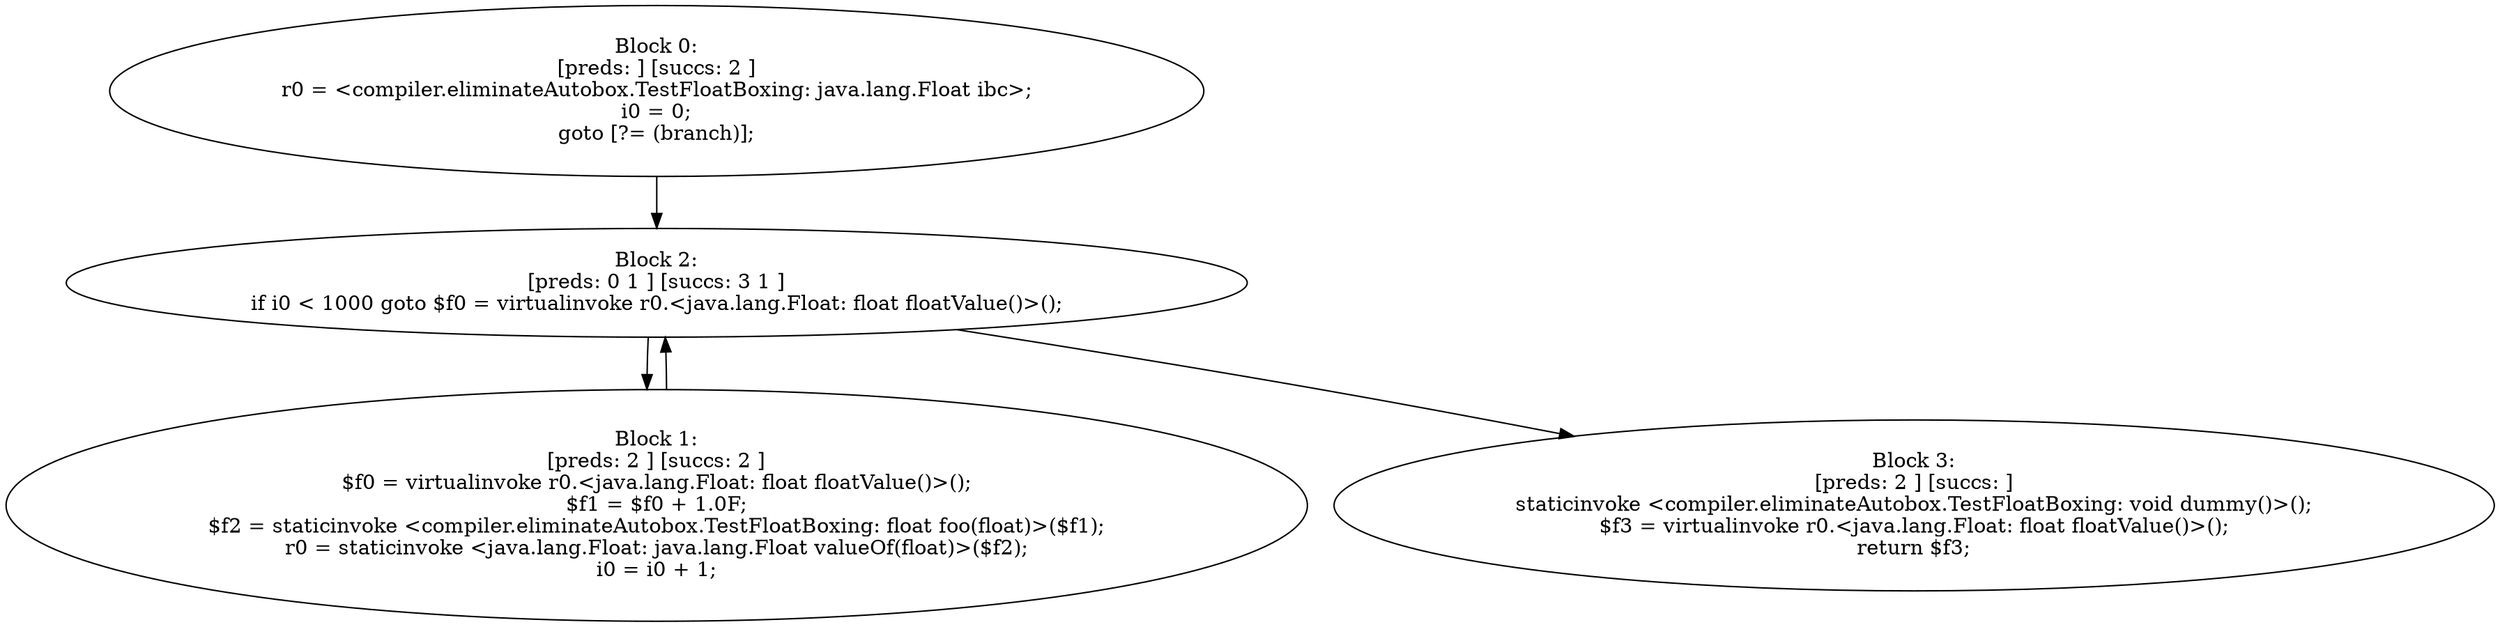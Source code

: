 digraph "unitGraph" {
    "Block 0:
[preds: ] [succs: 2 ]
r0 = <compiler.eliminateAutobox.TestFloatBoxing: java.lang.Float ibc>;
i0 = 0;
goto [?= (branch)];
"
    "Block 1:
[preds: 2 ] [succs: 2 ]
$f0 = virtualinvoke r0.<java.lang.Float: float floatValue()>();
$f1 = $f0 + 1.0F;
$f2 = staticinvoke <compiler.eliminateAutobox.TestFloatBoxing: float foo(float)>($f1);
r0 = staticinvoke <java.lang.Float: java.lang.Float valueOf(float)>($f2);
i0 = i0 + 1;
"
    "Block 2:
[preds: 0 1 ] [succs: 3 1 ]
if i0 < 1000 goto $f0 = virtualinvoke r0.<java.lang.Float: float floatValue()>();
"
    "Block 3:
[preds: 2 ] [succs: ]
staticinvoke <compiler.eliminateAutobox.TestFloatBoxing: void dummy()>();
$f3 = virtualinvoke r0.<java.lang.Float: float floatValue()>();
return $f3;
"
    "Block 0:
[preds: ] [succs: 2 ]
r0 = <compiler.eliminateAutobox.TestFloatBoxing: java.lang.Float ibc>;
i0 = 0;
goto [?= (branch)];
"->"Block 2:
[preds: 0 1 ] [succs: 3 1 ]
if i0 < 1000 goto $f0 = virtualinvoke r0.<java.lang.Float: float floatValue()>();
";
    "Block 1:
[preds: 2 ] [succs: 2 ]
$f0 = virtualinvoke r0.<java.lang.Float: float floatValue()>();
$f1 = $f0 + 1.0F;
$f2 = staticinvoke <compiler.eliminateAutobox.TestFloatBoxing: float foo(float)>($f1);
r0 = staticinvoke <java.lang.Float: java.lang.Float valueOf(float)>($f2);
i0 = i0 + 1;
"->"Block 2:
[preds: 0 1 ] [succs: 3 1 ]
if i0 < 1000 goto $f0 = virtualinvoke r0.<java.lang.Float: float floatValue()>();
";
    "Block 2:
[preds: 0 1 ] [succs: 3 1 ]
if i0 < 1000 goto $f0 = virtualinvoke r0.<java.lang.Float: float floatValue()>();
"->"Block 3:
[preds: 2 ] [succs: ]
staticinvoke <compiler.eliminateAutobox.TestFloatBoxing: void dummy()>();
$f3 = virtualinvoke r0.<java.lang.Float: float floatValue()>();
return $f3;
";
    "Block 2:
[preds: 0 1 ] [succs: 3 1 ]
if i0 < 1000 goto $f0 = virtualinvoke r0.<java.lang.Float: float floatValue()>();
"->"Block 1:
[preds: 2 ] [succs: 2 ]
$f0 = virtualinvoke r0.<java.lang.Float: float floatValue()>();
$f1 = $f0 + 1.0F;
$f2 = staticinvoke <compiler.eliminateAutobox.TestFloatBoxing: float foo(float)>($f1);
r0 = staticinvoke <java.lang.Float: java.lang.Float valueOf(float)>($f2);
i0 = i0 + 1;
";
}
